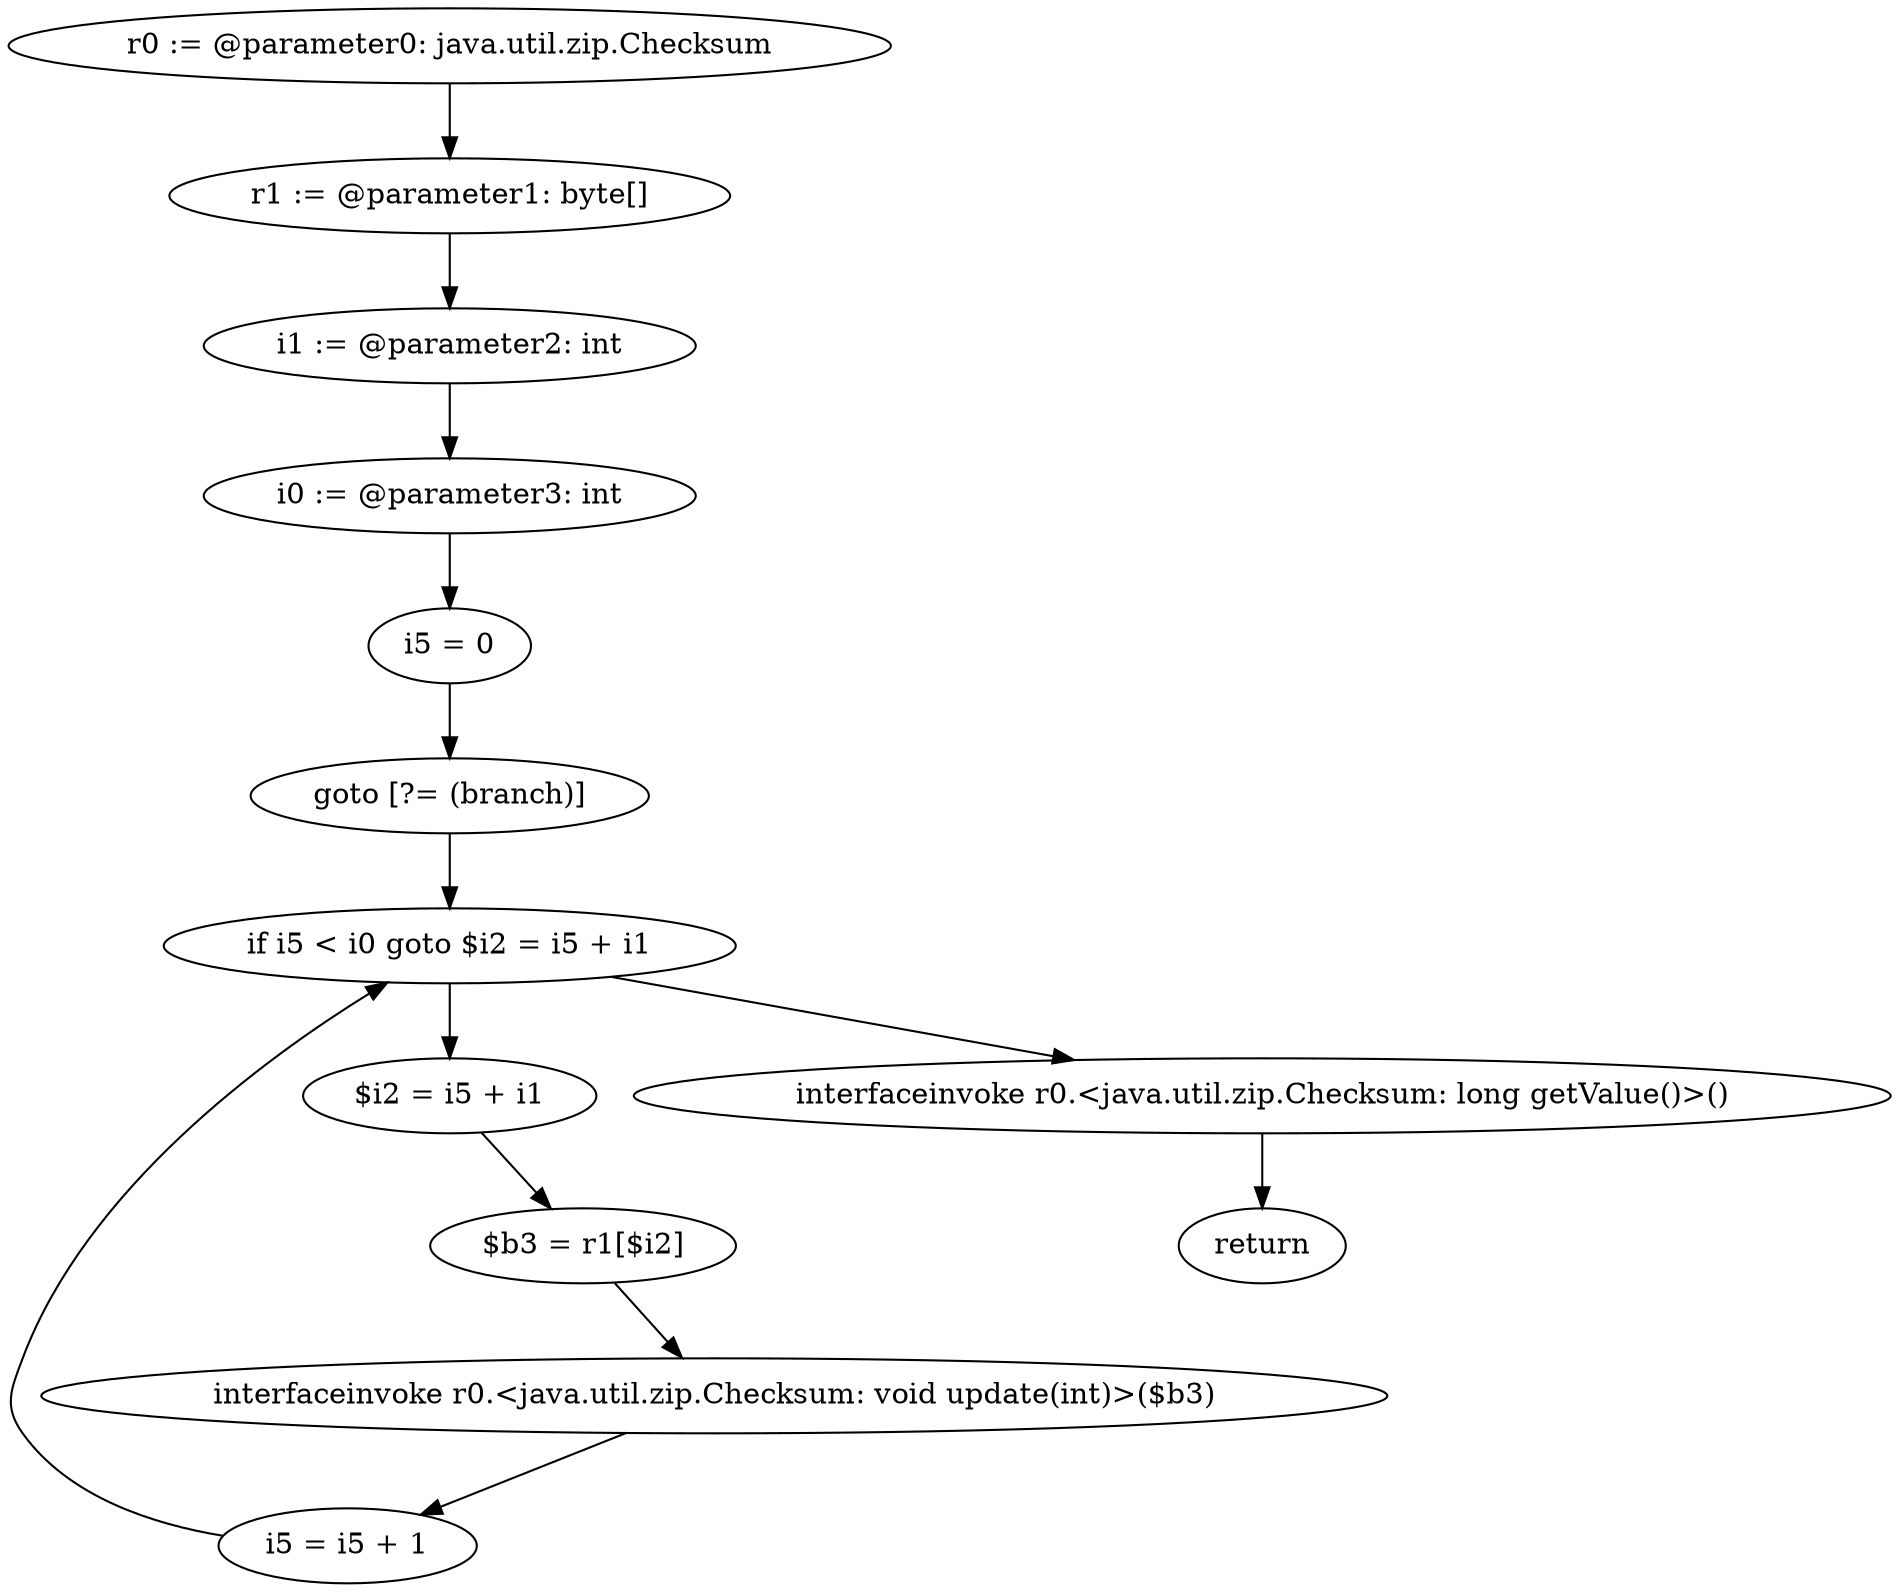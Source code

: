 digraph "unitGraph" {
    "r0 := @parameter0: java.util.zip.Checksum"
    "r1 := @parameter1: byte[]"
    "i1 := @parameter2: int"
    "i0 := @parameter3: int"
    "i5 = 0"
    "goto [?= (branch)]"
    "$i2 = i5 + i1"
    "$b3 = r1[$i2]"
    "interfaceinvoke r0.<java.util.zip.Checksum: void update(int)>($b3)"
    "i5 = i5 + 1"
    "if i5 < i0 goto $i2 = i5 + i1"
    "interfaceinvoke r0.<java.util.zip.Checksum: long getValue()>()"
    "return"
    "r0 := @parameter0: java.util.zip.Checksum"->"r1 := @parameter1: byte[]";
    "r1 := @parameter1: byte[]"->"i1 := @parameter2: int";
    "i1 := @parameter2: int"->"i0 := @parameter3: int";
    "i0 := @parameter3: int"->"i5 = 0";
    "i5 = 0"->"goto [?= (branch)]";
    "goto [?= (branch)]"->"if i5 < i0 goto $i2 = i5 + i1";
    "$i2 = i5 + i1"->"$b3 = r1[$i2]";
    "$b3 = r1[$i2]"->"interfaceinvoke r0.<java.util.zip.Checksum: void update(int)>($b3)";
    "interfaceinvoke r0.<java.util.zip.Checksum: void update(int)>($b3)"->"i5 = i5 + 1";
    "i5 = i5 + 1"->"if i5 < i0 goto $i2 = i5 + i1";
    "if i5 < i0 goto $i2 = i5 + i1"->"interfaceinvoke r0.<java.util.zip.Checksum: long getValue()>()";
    "if i5 < i0 goto $i2 = i5 + i1"->"$i2 = i5 + i1";
    "interfaceinvoke r0.<java.util.zip.Checksum: long getValue()>()"->"return";
}
